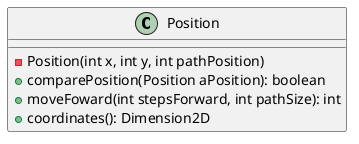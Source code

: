 @startuml

class Position {
    -Position(int x, int y, int pathPosition)
    +comparePosition(Position aPosition): boolean
    +moveFoward(int stepsForward, int pathSize): int
    +coordinates(): Dimension2D
}

@enduml
